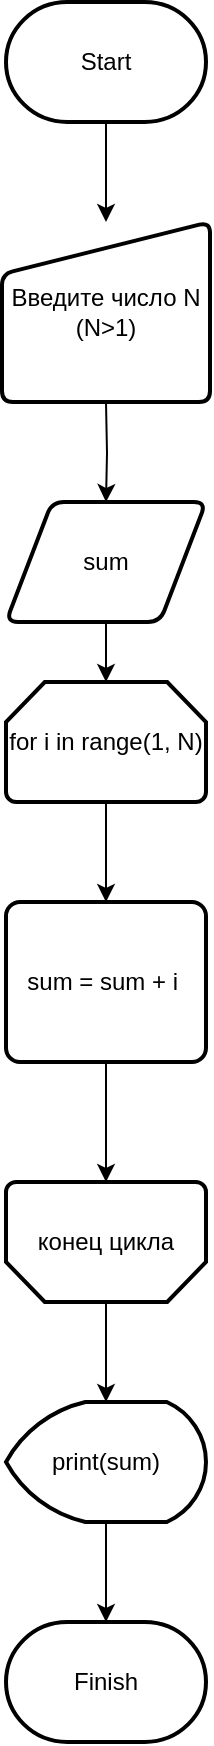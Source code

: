 <mxfile version="24.7.17">
  <diagram name="Страница — 1" id="YFBFPolIeELKOw44hPbv">
    <mxGraphModel dx="1670" dy="958" grid="1" gridSize="10" guides="1" tooltips="1" connect="1" arrows="1" fold="1" page="1" pageScale="1" pageWidth="827" pageHeight="1169" math="0" shadow="0">
      <root>
        <mxCell id="0" />
        <mxCell id="1" parent="0" />
        <mxCell id="Y8NtodJ1rwprsMgDssrl-5" value="Введите число N&lt;div&gt;(N&amp;gt;1)&lt;/div&gt;" style="html=1;strokeWidth=2;shape=manualInput;whiteSpace=wrap;rounded=1;size=26;arcSize=11;" vertex="1" parent="1">
          <mxGeometry x="362" y="150" width="104" height="90" as="geometry" />
        </mxCell>
        <mxCell id="Y8NtodJ1rwprsMgDssrl-8" style="edgeStyle=orthogonalEdgeStyle;rounded=0;orthogonalLoop=1;jettySize=auto;html=1;entryX=0.5;entryY=0;entryDx=0;entryDy=0;" edge="1" parent="1" source="Y8NtodJ1rwprsMgDssrl-6" target="Y8NtodJ1rwprsMgDssrl-5">
          <mxGeometry relative="1" as="geometry" />
        </mxCell>
        <mxCell id="Y8NtodJ1rwprsMgDssrl-6" value="Start" style="strokeWidth=2;html=1;shape=mxgraph.flowchart.terminator;whiteSpace=wrap;" vertex="1" parent="1">
          <mxGeometry x="364" y="40" width="100" height="60" as="geometry" />
        </mxCell>
        <mxCell id="Y8NtodJ1rwprsMgDssrl-14" style="edgeStyle=orthogonalEdgeStyle;rounded=0;orthogonalLoop=1;jettySize=auto;html=1;entryX=0.5;entryY=0;entryDx=0;entryDy=0;" edge="1" parent="1" target="Y8NtodJ1rwprsMgDssrl-13">
          <mxGeometry relative="1" as="geometry">
            <mxPoint x="414" y="240" as="sourcePoint" />
          </mxGeometry>
        </mxCell>
        <mxCell id="Y8NtodJ1rwprsMgDssrl-16" style="edgeStyle=orthogonalEdgeStyle;rounded=0;orthogonalLoop=1;jettySize=auto;html=1;entryX=0.5;entryY=0;entryDx=0;entryDy=0;" edge="1" parent="1" source="Y8NtodJ1rwprsMgDssrl-11" target="Y8NtodJ1rwprsMgDssrl-12">
          <mxGeometry relative="1" as="geometry" />
        </mxCell>
        <mxCell id="Y8NtodJ1rwprsMgDssrl-11" value="for i in range(1, N)" style="strokeWidth=2;html=1;shape=mxgraph.flowchart.loop_limit;whiteSpace=wrap;" vertex="1" parent="1">
          <mxGeometry x="364" y="380" width="100" height="60" as="geometry" />
        </mxCell>
        <mxCell id="Y8NtodJ1rwprsMgDssrl-12" value="sum = sum + i&amp;nbsp;" style="rounded=1;whiteSpace=wrap;html=1;absoluteArcSize=1;arcSize=14;strokeWidth=2;" vertex="1" parent="1">
          <mxGeometry x="364" y="490" width="100" height="80" as="geometry" />
        </mxCell>
        <mxCell id="Y8NtodJ1rwprsMgDssrl-13" value="sum" style="shape=parallelogram;html=1;strokeWidth=2;perimeter=parallelogramPerimeter;whiteSpace=wrap;rounded=1;arcSize=12;size=0.23;" vertex="1" parent="1">
          <mxGeometry x="364" y="290" width="100" height="60" as="geometry" />
        </mxCell>
        <mxCell id="Y8NtodJ1rwprsMgDssrl-15" style="edgeStyle=orthogonalEdgeStyle;rounded=0;orthogonalLoop=1;jettySize=auto;html=1;entryX=0.5;entryY=0;entryDx=0;entryDy=0;entryPerimeter=0;" edge="1" parent="1" source="Y8NtodJ1rwprsMgDssrl-13" target="Y8NtodJ1rwprsMgDssrl-11">
          <mxGeometry relative="1" as="geometry" />
        </mxCell>
        <mxCell id="Y8NtodJ1rwprsMgDssrl-17" value="конец цикла" style="strokeWidth=2;html=1;shape=mxgraph.flowchart.loop_limit;whiteSpace=wrap;direction=west;" vertex="1" parent="1">
          <mxGeometry x="364" y="630" width="100" height="60" as="geometry" />
        </mxCell>
        <mxCell id="Y8NtodJ1rwprsMgDssrl-18" style="edgeStyle=orthogonalEdgeStyle;rounded=0;orthogonalLoop=1;jettySize=auto;html=1;entryX=0.5;entryY=1;entryDx=0;entryDy=0;entryPerimeter=0;" edge="1" parent="1" source="Y8NtodJ1rwprsMgDssrl-12" target="Y8NtodJ1rwprsMgDssrl-17">
          <mxGeometry relative="1" as="geometry" />
        </mxCell>
        <mxCell id="Y8NtodJ1rwprsMgDssrl-20" value="print(sum)" style="strokeWidth=2;html=1;shape=mxgraph.flowchart.display;whiteSpace=wrap;" vertex="1" parent="1">
          <mxGeometry x="364" y="740" width="100" height="60" as="geometry" />
        </mxCell>
        <mxCell id="Y8NtodJ1rwprsMgDssrl-21" style="edgeStyle=orthogonalEdgeStyle;rounded=0;orthogonalLoop=1;jettySize=auto;html=1;entryX=0.5;entryY=0;entryDx=0;entryDy=0;entryPerimeter=0;" edge="1" parent="1" source="Y8NtodJ1rwprsMgDssrl-17" target="Y8NtodJ1rwprsMgDssrl-20">
          <mxGeometry relative="1" as="geometry" />
        </mxCell>
        <mxCell id="Y8NtodJ1rwprsMgDssrl-22" value="Finish" style="strokeWidth=2;html=1;shape=mxgraph.flowchart.terminator;whiteSpace=wrap;" vertex="1" parent="1">
          <mxGeometry x="364" y="850" width="100" height="60" as="geometry" />
        </mxCell>
        <mxCell id="Y8NtodJ1rwprsMgDssrl-23" style="edgeStyle=orthogonalEdgeStyle;rounded=0;orthogonalLoop=1;jettySize=auto;html=1;entryX=0.5;entryY=0;entryDx=0;entryDy=0;entryPerimeter=0;" edge="1" parent="1" source="Y8NtodJ1rwprsMgDssrl-20" target="Y8NtodJ1rwprsMgDssrl-22">
          <mxGeometry relative="1" as="geometry" />
        </mxCell>
      </root>
    </mxGraphModel>
  </diagram>
</mxfile>
